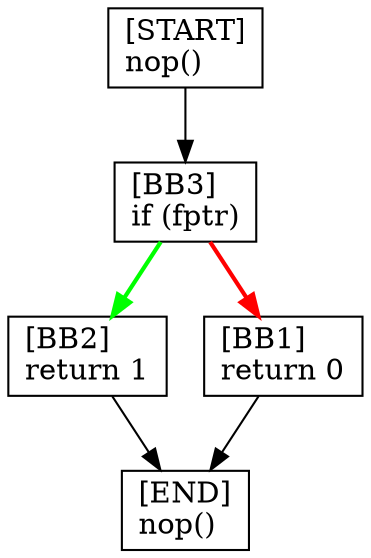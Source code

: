 digraph {
  node [shape=box]
  BB3 [label="[BB3]\lif (fptr)\l"];
  BB2 [label="[BB2]\lreturn 1\l"];
  END [label="[END]\lnop()\l"];
  START [label="[START]\lnop()\l"];
  BB1 [label="[BB1]\lreturn 0\l"];
  BB1 -> END;
  BB3 -> BB2 [color=green, penwidth=2];
  START -> BB3;
  BB2 -> END;
  BB3 -> BB1 [color=red, penwidth=2];
}
